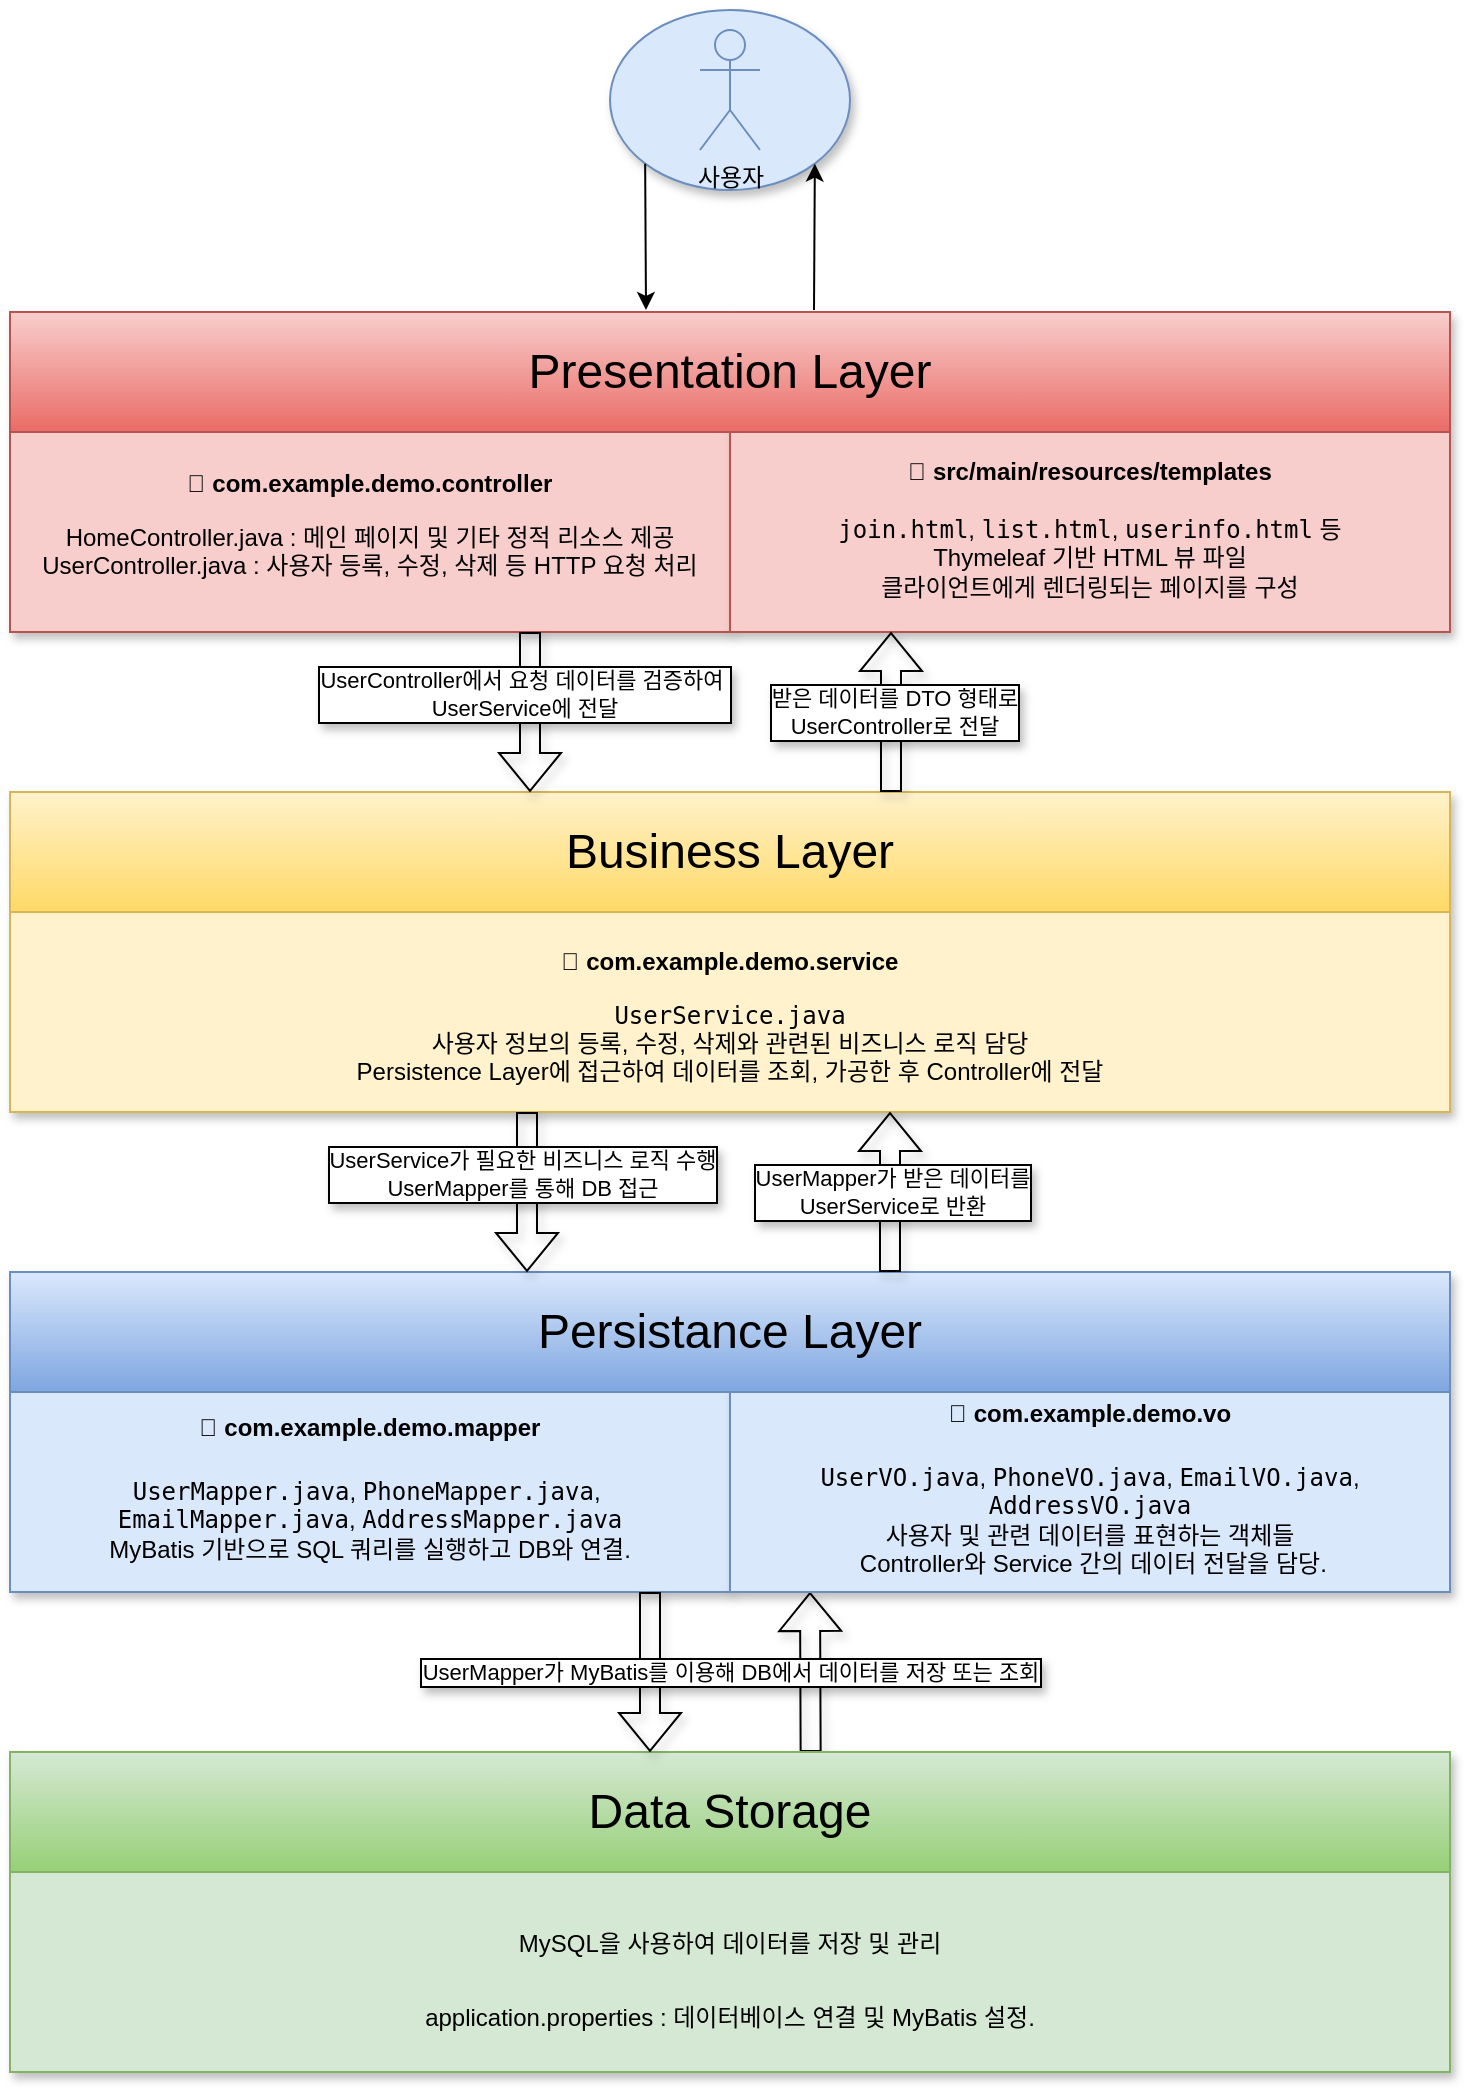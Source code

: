 <mxfile version="26.1.0">
  <diagram name="페이지-1" id="HgZBQPQcbfUJXRRBHd9n">
    <mxGraphModel dx="1886" dy="752" grid="1" gridSize="10" guides="1" tooltips="1" connect="1" arrows="1" fold="1" page="1" pageScale="1" pageWidth="827" pageHeight="1169" math="0" shadow="0">
      <root>
        <mxCell id="0" />
        <mxCell id="1" parent="0" />
        <mxCell id="AO8RqB7qXllmJAtHtq3s-27" value="" style="ellipse;whiteSpace=wrap;html=1;shadow=1;fillColor=#dae8fc;strokeColor=#6c8ebf;" vertex="1" parent="1">
          <mxGeometry x="340" y="10" width="120" height="90" as="geometry" />
        </mxCell>
        <mxCell id="AO8RqB7qXllmJAtHtq3s-20" value="" style="shape=flexArrow;endArrow=classic;html=1;rounded=0;exitX=0.556;exitY=0;exitDx=0;exitDy=0;exitPerimeter=0;textShadow=1;shadow=1;" edge="1" parent="1" source="AO8RqB7qXllmJAtHtq3s-13">
          <mxGeometry width="50" height="50" relative="1" as="geometry">
            <mxPoint x="390" y="651" as="sourcePoint" />
            <mxPoint x="440" y="801" as="targetPoint" />
          </mxGeometry>
        </mxCell>
        <mxCell id="AO8RqB7qXllmJAtHtq3s-1" value="&lt;div&gt;&lt;p data-end=&quot;516&quot; data-start=&quot;480&quot;&gt;&lt;font face=&quot;Helvetica&quot;&gt;&lt;br&gt;&lt;/font&gt;&lt;/p&gt;&lt;p data-end=&quot;516&quot; data-start=&quot;480&quot;&gt;&lt;font face=&quot;Helvetica&quot;&gt;&lt;br&gt;&lt;/font&gt;&lt;/p&gt;&lt;p data-end=&quot;516&quot; data-start=&quot;480&quot;&gt;&lt;font face=&quot;Helvetica&quot;&gt;📂 &lt;strong data-end=&quot;514&quot; data-start=&quot;483&quot;&gt;com.example.demo.controller&lt;/strong&gt;&lt;/font&gt;&lt;/p&gt;&lt;p data-end=&quot;516&quot; data-start=&quot;480&quot;&gt;&lt;font face=&quot;Helvetica&quot;&gt;&lt;span style=&quot;background-color: transparent; color: light-dark(rgb(0, 0, 0), rgb(255, 255, 255));&quot;&gt;HomeController.java :&amp;nbsp;&lt;/span&gt;&lt;span style=&quot;background-color: transparent; color: light-dark(rgb(0, 0, 0), rgb(255, 255, 255));&quot;&gt;메인 페이지 및 기타 정적 리소스 제공&lt;/span&gt;&lt;/font&gt;&lt;span style=&quot;background-color: transparent; color: light-dark(rgb(0, 0, 0), rgb(255, 255, 255));&quot;&gt;UserController.java :&amp;nbsp;&lt;/span&gt;&lt;span style=&quot;background-color: transparent; color: light-dark(rgb(0, 0, 0), rgb(255, 255, 255));&quot;&gt;사용자 등록, 수정, 삭제 등 HTTP 요청 처리&lt;/span&gt;&lt;/p&gt;&lt;/div&gt;" style="rounded=0;whiteSpace=wrap;html=1;fillColor=#f8cecc;strokeColor=#b85450;shadow=1;" vertex="1" parent="1">
          <mxGeometry x="40" y="161" width="360" height="160" as="geometry" />
        </mxCell>
        <mxCell id="AO8RqB7qXllmJAtHtq3s-5" value="&lt;p data-end=&quot;952&quot; data-start=&quot;919&quot;&gt;&lt;br&gt;&lt;/p&gt;&lt;p data-end=&quot;952&quot; data-start=&quot;919&quot;&gt;&lt;br&gt;&lt;/p&gt;&lt;p data-end=&quot;952&quot; data-start=&quot;919&quot;&gt;📂 &lt;strong data-end=&quot;950&quot; data-start=&quot;922&quot;&gt;com.example.demo.service&lt;/strong&gt;&lt;/p&gt;&lt;code style=&quot;background-color: transparent; color: light-dark(rgb(0, 0, 0), rgb(255, 255, 255));&quot; data-end=&quot;973&quot; data-start=&quot;955&quot;&gt;UserService.java&lt;/code&gt;&lt;div&gt;&lt;span style=&quot;background-color: transparent; color: light-dark(rgb(0, 0, 0), rgb(255, 255, 255));&quot;&gt;&lt;/span&gt;&lt;span style=&quot;background-color: transparent; color: light-dark(rgb(0, 0, 0), rgb(255, 255, 255));&quot;&gt;사용자 정보의 등록, 수정, 삭제와 관련된 비즈니스 로직 담당&lt;/span&gt;&lt;br&gt;&lt;span style=&quot;background-color: transparent; color: light-dark(rgb(0, 0, 0), rgb(255, 255, 255));&quot;&gt;Persistence Layer에 접근하여 데이터를 조회, 가공한 후 Controller에 전달&lt;/span&gt;&lt;/div&gt;" style="rounded=0;whiteSpace=wrap;html=1;fillColor=#fff2cc;strokeColor=#d6b656;shadow=1;" vertex="1" parent="1">
          <mxGeometry x="40" y="401" width="720" height="160" as="geometry" />
        </mxCell>
        <mxCell id="AO8RqB7qXllmJAtHtq3s-6" value="&lt;h2 data-end=&quot;1120&quot; data-start=&quot;1082&quot;&gt;&lt;span style=&quot;background-color: transparent; color: light-dark(rgb(0, 0, 0), rgb(255, 255, 255)); font-size: 12px; font-weight: normal;&quot;&gt;&lt;br&gt;&lt;/span&gt;&lt;/h2&gt;&lt;h2 data-end=&quot;1120&quot; data-start=&quot;1082&quot;&gt;&lt;span style=&quot;background-color: transparent; color: light-dark(rgb(0, 0, 0), rgb(255, 255, 255)); font-size: 12px; font-weight: normal;&quot;&gt;📂 &lt;/span&gt;&lt;strong style=&quot;background-color: transparent; color: light-dark(rgb(0, 0, 0), rgb(255, 255, 255)); font-size: 12px;&quot; data-end=&quot;1212&quot; data-start=&quot;1185&quot;&gt;com.example.demo.mapper&lt;/strong&gt;&lt;/h2&gt;&lt;code style=&quot;background-color: transparent; color: light-dark(rgb(0, 0, 0), rgb(255, 255, 255));&quot; data-end=&quot;1234&quot; data-start=&quot;1217&quot;&gt;UserMapper.java&lt;/code&gt;&lt;span style=&quot;background-color: transparent; color: light-dark(rgb(0, 0, 0), rgb(255, 255, 255));&quot;&gt;, &lt;/span&gt;&lt;code style=&quot;background-color: transparent; color: light-dark(rgb(0, 0, 0), rgb(255, 255, 255));&quot; data-end=&quot;1254&quot; data-start=&quot;1236&quot;&gt;PhoneMapper.java&lt;/code&gt;&lt;span style=&quot;background-color: transparent; color: light-dark(rgb(0, 0, 0), rgb(255, 255, 255));&quot;&gt;,&amp;nbsp;&lt;/span&gt;&lt;div&gt;&lt;code style=&quot;background-color: transparent; color: light-dark(rgb(0, 0, 0), rgb(255, 255, 255));&quot; data-end=&quot;1274&quot; data-start=&quot;1256&quot;&gt;EmailMapper.java&lt;/code&gt;&lt;span style=&quot;background-color: transparent; color: light-dark(rgb(0, 0, 0), rgb(255, 255, 255));&quot;&gt;, &lt;/span&gt;&lt;code style=&quot;background-color: transparent; color: light-dark(rgb(0, 0, 0), rgb(255, 255, 255));&quot; data-end=&quot;1296&quot; data-start=&quot;1276&quot;&gt;AddressMapper.java&lt;/code&gt;&lt;div&gt;&lt;span style=&quot;background-color: transparent; color: light-dark(rgb(0, 0, 0), rgb(255, 255, 255));&quot;&gt;MyBatis 기반으로 SQL 쿼리를 실행하고 DB와 연결.&lt;/span&gt;&lt;/div&gt;&lt;/div&gt;" style="rounded=0;whiteSpace=wrap;html=1;fillColor=#dae8fc;strokeColor=#6c8ebf;shadow=1;" vertex="1" parent="1">
          <mxGeometry x="40" y="641" width="360" height="160" as="geometry" />
        </mxCell>
        <mxCell id="AO8RqB7qXllmJAtHtq3s-7" value="&lt;div&gt;&lt;strong style=&quot;background-color: transparent; color: light-dark(rgb(0, 0, 0), rgb(255, 255, 255));&quot; data-end=&quot;669&quot; data-start=&quot;634&quot;&gt;&lt;font face=&quot;Helvetica&quot;&gt;&lt;br&gt;&lt;/font&gt;&lt;/strong&gt;&lt;/div&gt;&lt;div&gt;&lt;strong style=&quot;background-color: transparent; color: light-dark(rgb(0, 0, 0), rgb(255, 255, 255));&quot; data-end=&quot;669&quot; data-start=&quot;634&quot;&gt;&lt;font face=&quot;Helvetica&quot;&gt;&lt;br&gt;&lt;/font&gt;&lt;/strong&gt;&lt;/div&gt;&lt;div&gt;&lt;strong style=&quot;background-color: transparent; color: light-dark(rgb(0, 0, 0), rgb(255, 255, 255));&quot; data-end=&quot;669&quot; data-start=&quot;634&quot;&gt;&lt;font face=&quot;Helvetica&quot;&gt;&lt;br&gt;&lt;/font&gt;&lt;/strong&gt;&lt;/div&gt;&lt;div&gt;&lt;strong style=&quot;background-color: transparent; color: light-dark(rgb(0, 0, 0), rgb(255, 255, 255));&quot; data-end=&quot;669&quot; data-start=&quot;634&quot;&gt;&lt;font face=&quot;Helvetica&quot;&gt;&lt;br&gt;&lt;/font&gt;&lt;/strong&gt;&lt;/div&gt;&lt;div&gt;&lt;strong style=&quot;background-color: transparent; color: light-dark(rgb(0, 0, 0), rgb(255, 255, 255));&quot; data-end=&quot;669&quot; data-start=&quot;634&quot;&gt;&lt;font face=&quot;Helvetica&quot;&gt;📂 src/main/resources/templates&lt;/font&gt;&lt;/strong&gt;&lt;/div&gt;&lt;div&gt;&lt;strong style=&quot;background-color: transparent; color: light-dark(rgb(0, 0, 0), rgb(255, 255, 255));&quot; data-end=&quot;669&quot; data-start=&quot;634&quot;&gt;&lt;font face=&quot;Helvetica&quot;&gt;&lt;br&gt;&lt;/font&gt;&lt;/strong&gt;&lt;/div&gt;&lt;div&gt;&lt;font face=&quot;Helvetica&quot;&gt;&lt;code style=&quot;background-color: transparent; color: light-dark(rgb(0, 0, 0), rgb(255, 255, 255));&quot; data-end=&quot;685&quot; data-start=&quot;674&quot;&gt;join.html&lt;/code&gt;&lt;span style=&quot;background-color: transparent; color: light-dark(rgb(0, 0, 0), rgb(255, 255, 255));&quot;&gt;, &lt;/span&gt;&lt;code style=&quot;background-color: transparent; color: light-dark(rgb(0, 0, 0), rgb(255, 255, 255));&quot; data-end=&quot;698&quot; data-start=&quot;687&quot;&gt;list.html&lt;/code&gt;&lt;span style=&quot;background-color: transparent; color: light-dark(rgb(0, 0, 0), rgb(255, 255, 255));&quot;&gt;, &lt;/span&gt;&lt;code style=&quot;background-color: transparent; color: light-dark(rgb(0, 0, 0), rgb(255, 255, 255));&quot; data-end=&quot;715&quot; data-start=&quot;700&quot;&gt;userinfo.html&lt;/code&gt;&lt;/font&gt;&lt;span style=&quot;background-color: transparent; color: light-dark(rgb(0, 0, 0), rgb(255, 255, 255));&quot;&gt;&lt;font face=&quot;Helvetica&quot;&gt; 등&lt;/font&gt;&lt;br&gt;&lt;/span&gt;&lt;span style=&quot;font-family: Helvetica; background-color: transparent; color: light-dark(rgb(0, 0, 0), rgb(255, 255, 255));&quot;&gt;Thymeleaf 기반 HTML 뷰 파일&lt;/span&gt;&lt;/div&gt;&lt;div&gt;&lt;span style=&quot;font-family: Helvetica; background-color: transparent; color: light-dark(rgb(0, 0, 0), rgb(255, 255, 255));&quot;&gt;클라이언트에게 렌더링되는 페이지를 구성&lt;/span&gt;&lt;/div&gt;" style="rounded=0;whiteSpace=wrap;html=1;fillColor=#f8cecc;strokeColor=#b85450;shadow=1;" vertex="1" parent="1">
          <mxGeometry x="400" y="161" width="360" height="160" as="geometry" />
        </mxCell>
        <mxCell id="AO8RqB7qXllmJAtHtq3s-8" value="&lt;h2 data-end=&quot;1120&quot; data-start=&quot;1082&quot;&gt;&lt;span style=&quot;background-color: transparent; color: light-dark(rgb(0, 0, 0), rgb(255, 255, 255)); font-size: 12px; font-weight: normal;&quot;&gt;&lt;br&gt;&lt;/span&gt;&lt;/h2&gt;&lt;h2 data-end=&quot;1120&quot; data-start=&quot;1082&quot;&gt;&lt;span style=&quot;background-color: transparent; color: light-dark(rgb(0, 0, 0), rgb(255, 255, 255)); font-size: 12px; font-weight: normal;&quot;&gt;📂 &lt;/span&gt;&lt;strong style=&quot;background-color: transparent; color: light-dark(rgb(0, 0, 0), rgb(255, 255, 255)); font-size: 12px;&quot; data-end=&quot;1402&quot; data-start=&quot;1353&quot;&gt;com.example.demo.vo&lt;/strong&gt;&lt;/h2&gt;&lt;code style=&quot;background-color: transparent; color: light-dark(rgb(0, 0, 0), rgb(255, 255, 255));&quot; data-end=&quot;1420&quot; data-start=&quot;1407&quot;&gt;UserVO.java&lt;/code&gt;&lt;span style=&quot;background-color: transparent; color: light-dark(rgb(0, 0, 0), rgb(255, 255, 255));&quot;&gt;, &lt;/span&gt;&lt;code style=&quot;background-color: transparent; color: light-dark(rgb(0, 0, 0), rgb(255, 255, 255));&quot; data-end=&quot;1436&quot; data-start=&quot;1422&quot;&gt;PhoneVO.java&lt;/code&gt;&lt;span style=&quot;background-color: transparent; color: light-dark(rgb(0, 0, 0), rgb(255, 255, 255));&quot;&gt;, &lt;/span&gt;&lt;code style=&quot;background-color: transparent; color: light-dark(rgb(0, 0, 0), rgb(255, 255, 255));&quot; data-end=&quot;1452&quot; data-start=&quot;1438&quot;&gt;EmailVO.java&lt;/code&gt;&lt;span style=&quot;background-color: transparent; color: light-dark(rgb(0, 0, 0), rgb(255, 255, 255));&quot;&gt;, &lt;/span&gt;&lt;code style=&quot;background-color: transparent; color: light-dark(rgb(0, 0, 0), rgb(255, 255, 255));&quot; data-end=&quot;1470&quot; data-start=&quot;1454&quot;&gt;AddressVO.java&lt;/code&gt;&lt;div&gt;&lt;span style=&quot;background-color: transparent; color: light-dark(rgb(0, 0, 0), rgb(255, 255, 255));&quot;&gt;사용자 및 관련 데이터를 표현하는 객체들&lt;/span&gt;&lt;/div&gt;&lt;div&gt;&lt;span style=&quot;background-color: transparent; color: light-dark(rgb(0, 0, 0), rgb(255, 255, 255));&quot;&gt;&amp;nbsp;Controller와 Service 간의 데이터 전달을 담당.&lt;/span&gt;&lt;/div&gt;" style="rounded=0;whiteSpace=wrap;html=1;fillColor=#dae8fc;strokeColor=#6c8ebf;shadow=1;" vertex="1" parent="1">
          <mxGeometry x="400" y="641" width="360" height="160" as="geometry" />
        </mxCell>
        <mxCell id="AO8RqB7qXllmJAtHtq3s-9" value="&lt;h2 data-end=&quot;1120&quot; data-start=&quot;1082&quot;&gt;&lt;br&gt;&lt;/h2&gt;&lt;div&gt;&lt;br&gt;&lt;/div&gt;&lt;h2 data-end=&quot;1120&quot; data-start=&quot;1082&quot;&gt;&lt;span style=&quot;background-color: transparent; color: light-dark(rgb(0, 0, 0), rgb(255, 255, 255)); font-size: 12px; font-weight: normal;&quot;&gt;MySQL을 사용하여 데이터를 저장 및 관리&lt;/span&gt;&lt;/h2&gt;&lt;h2 style=&quot;margin-top: 10.94px;&quot; data-end=&quot;1120&quot; data-start=&quot;1082&quot;&gt;&lt;span style=&quot;background-color: transparent; color: light-dark(rgb(0, 0, 0), rgb(255, 255, 255)); font-size: 12px; font-weight: normal;&quot;&gt;application.properties :&amp;nbsp;&lt;/span&gt;&lt;span style=&quot;background-color: transparent; color: light-dark(rgb(0, 0, 0), rgb(255, 255, 255)); font-size: 12px; font-weight: normal;&quot;&gt;데이터베이스 연결 및 MyBatis 설정.&lt;/span&gt;&lt;/h2&gt;" style="rounded=0;whiteSpace=wrap;html=1;fillColor=#d5e8d4;strokeColor=#82b366;shadow=1;glass=0;" vertex="1" parent="1">
          <mxGeometry x="40" y="881" width="720" height="160" as="geometry" />
        </mxCell>
        <mxCell id="AO8RqB7qXllmJAtHtq3s-10" value="&lt;font style=&quot;font-size: 24px;&quot;&gt;Presentation Layer&lt;/font&gt;" style="rounded=0;whiteSpace=wrap;html=1;fillColor=#f8cecc;strokeColor=#b85450;gradientColor=#ea6b66;" vertex="1" parent="1">
          <mxGeometry x="40" y="161" width="720" height="60" as="geometry" />
        </mxCell>
        <mxCell id="AO8RqB7qXllmJAtHtq3s-11" value="&lt;font style=&quot;font-size: 24px;&quot;&gt;Business Layer&lt;/font&gt;" style="rounded=0;whiteSpace=wrap;html=1;fillColor=#fff2cc;gradientColor=#ffd966;strokeColor=#d6b656;" vertex="1" parent="1">
          <mxGeometry x="40" y="401" width="720" height="60" as="geometry" />
        </mxCell>
        <mxCell id="AO8RqB7qXllmJAtHtq3s-12" value="&lt;font style=&quot;font-size: 24px;&quot;&gt;Persistance Layer&lt;/font&gt;" style="rounded=0;whiteSpace=wrap;html=1;fillColor=#dae8fc;strokeColor=#6c8ebf;gradientColor=#7ea6e0;" vertex="1" parent="1">
          <mxGeometry x="40" y="641" width="720" height="60" as="geometry" />
        </mxCell>
        <mxCell id="AO8RqB7qXllmJAtHtq3s-13" value="&lt;font style=&quot;font-size: 24px;&quot;&gt;Data Storage&lt;/font&gt;" style="rounded=0;whiteSpace=wrap;html=1;fillColor=#d5e8d4;strokeColor=#82b366;gradientColor=#97d077;glass=0;" vertex="1" parent="1">
          <mxGeometry x="40" y="881" width="720" height="60" as="geometry" />
        </mxCell>
        <mxCell id="AO8RqB7qXllmJAtHtq3s-14" value="" style="shape=flexArrow;endArrow=classic;html=1;rounded=0;exitX=0.5;exitY=1;exitDx=0;exitDy=0;entryX=0.25;entryY=0;entryDx=0;entryDy=0;textShadow=1;shadow=1;" edge="1" parent="1">
          <mxGeometry width="50" height="50" relative="1" as="geometry">
            <mxPoint x="300" y="321" as="sourcePoint" />
            <mxPoint x="300.0" y="401" as="targetPoint" />
          </mxGeometry>
        </mxCell>
        <mxCell id="AO8RqB7qXllmJAtHtq3s-15" value="UserController에서 요청 데이터를 검증하여&amp;nbsp;&lt;div&gt;UserService에 전달&lt;/div&gt;" style="edgeLabel;html=1;align=center;verticalAlign=middle;resizable=0;points=[];labelBorderColor=default;textShadow=1;" vertex="1" connectable="0" parent="AO8RqB7qXllmJAtHtq3s-14">
          <mxGeometry x="-0.225" y="-3" relative="1" as="geometry">
            <mxPoint as="offset" />
          </mxGeometry>
        </mxCell>
        <mxCell id="AO8RqB7qXllmJAtHtq3s-16" value="" style="shape=flexArrow;endArrow=classic;html=1;rounded=0;exitX=0.5;exitY=1;exitDx=0;exitDy=0;entryX=0.25;entryY=0;entryDx=0;entryDy=0;textShadow=1;shadow=1;" edge="1" parent="1">
          <mxGeometry width="50" height="50" relative="1" as="geometry">
            <mxPoint x="298.5" y="561" as="sourcePoint" />
            <mxPoint x="298.5" y="641" as="targetPoint" />
          </mxGeometry>
        </mxCell>
        <mxCell id="AO8RqB7qXllmJAtHtq3s-17" value="UserService가 필요한 비즈니스 로직 수행&lt;br&gt;UserMapper를 통해 DB 접근" style="edgeLabel;html=1;align=center;verticalAlign=middle;resizable=0;points=[];labelBorderColor=default;textShadow=1;" vertex="1" connectable="0" parent="AO8RqB7qXllmJAtHtq3s-16">
          <mxGeometry x="-0.225" y="-3" relative="1" as="geometry">
            <mxPoint as="offset" />
          </mxGeometry>
        </mxCell>
        <mxCell id="AO8RqB7qXllmJAtHtq3s-18" value="" style="shape=flexArrow;endArrow=classic;html=1;rounded=0;exitX=0.5;exitY=1;exitDx=0;exitDy=0;entryX=0.25;entryY=0;entryDx=0;entryDy=0;textShadow=1;shadow=1;" edge="1" parent="1">
          <mxGeometry width="50" height="50" relative="1" as="geometry">
            <mxPoint x="360" y="801" as="sourcePoint" />
            <mxPoint x="360" y="881" as="targetPoint" />
          </mxGeometry>
        </mxCell>
        <mxCell id="AO8RqB7qXllmJAtHtq3s-19" value="UserMapper가 MyBatis를 이용해 DB에서 데이터를 저장 또는 조회" style="edgeLabel;html=1;align=center;verticalAlign=middle;resizable=0;points=[];labelBorderColor=default;textShadow=1;" vertex="1" connectable="0" parent="AO8RqB7qXllmJAtHtq3s-18">
          <mxGeometry x="-0.225" y="-3" relative="1" as="geometry">
            <mxPoint x="43" y="9" as="offset" />
          </mxGeometry>
        </mxCell>
        <mxCell id="AO8RqB7qXllmJAtHtq3s-21" value="" style="shape=flexArrow;endArrow=classic;html=1;rounded=0;exitX=0.75;exitY=0;exitDx=0;exitDy=0;entryX=0.75;entryY=1;entryDx=0;entryDy=0;shadow=1;" edge="1" parent="1">
          <mxGeometry width="50" height="50" relative="1" as="geometry">
            <mxPoint x="480" y="641" as="sourcePoint" />
            <mxPoint x="480" y="561" as="targetPoint" />
          </mxGeometry>
        </mxCell>
        <mxCell id="AO8RqB7qXllmJAtHtq3s-22" value="UserMapper가 받은 데이터를&lt;br&gt;UserService로 반환" style="edgeLabel;html=1;align=center;verticalAlign=middle;resizable=0;points=[];labelBorderColor=default;textShadow=1;" vertex="1" connectable="0" parent="AO8RqB7qXllmJAtHtq3s-21">
          <mxGeometry y="-1" relative="1" as="geometry">
            <mxPoint as="offset" />
          </mxGeometry>
        </mxCell>
        <mxCell id="AO8RqB7qXllmJAtHtq3s-23" value="" style="shape=flexArrow;endArrow=classic;html=1;rounded=0;exitX=0.75;exitY=0;exitDx=0;exitDy=0;entryX=0.75;entryY=1;entryDx=0;entryDy=0;shadow=1;" edge="1" parent="1">
          <mxGeometry width="50" height="50" relative="1" as="geometry">
            <mxPoint x="480.5" y="401" as="sourcePoint" />
            <mxPoint x="480.5" y="321" as="targetPoint" />
          </mxGeometry>
        </mxCell>
        <mxCell id="AO8RqB7qXllmJAtHtq3s-24" value="받은 데이터를 DTO 형태로&lt;br&gt;UserController로 전달" style="edgeLabel;html=1;align=center;verticalAlign=middle;resizable=0;points=[];labelBorderColor=default;textShadow=1;" vertex="1" connectable="0" parent="AO8RqB7qXllmJAtHtq3s-23">
          <mxGeometry y="-1" relative="1" as="geometry">
            <mxPoint as="offset" />
          </mxGeometry>
        </mxCell>
        <mxCell id="AO8RqB7qXllmJAtHtq3s-25" value="사용자" style="shape=umlActor;verticalLabelPosition=bottom;verticalAlign=top;html=1;outlineConnect=0;fillColor=#dae8fc;strokeColor=#6c8ebf;" vertex="1" parent="1">
          <mxGeometry x="385" y="20" width="30" height="60" as="geometry" />
        </mxCell>
        <mxCell id="AO8RqB7qXllmJAtHtq3s-29" value="" style="endArrow=classic;html=1;rounded=0;exitX=0;exitY=1;exitDx=0;exitDy=0;" edge="1" parent="1" source="AO8RqB7qXllmJAtHtq3s-27">
          <mxGeometry width="50" height="50" relative="1" as="geometry">
            <mxPoint x="390" y="390" as="sourcePoint" />
            <mxPoint x="358" y="160" as="targetPoint" />
          </mxGeometry>
        </mxCell>
        <mxCell id="AO8RqB7qXllmJAtHtq3s-31" value="" style="endArrow=classic;html=1;rounded=0;entryX=1;entryY=1;entryDx=0;entryDy=0;" edge="1" parent="1" target="AO8RqB7qXllmJAtHtq3s-27">
          <mxGeometry width="50" height="50" relative="1" as="geometry">
            <mxPoint x="442" y="160" as="sourcePoint" />
            <mxPoint x="440" y="90" as="targetPoint" />
          </mxGeometry>
        </mxCell>
      </root>
    </mxGraphModel>
  </diagram>
</mxfile>

